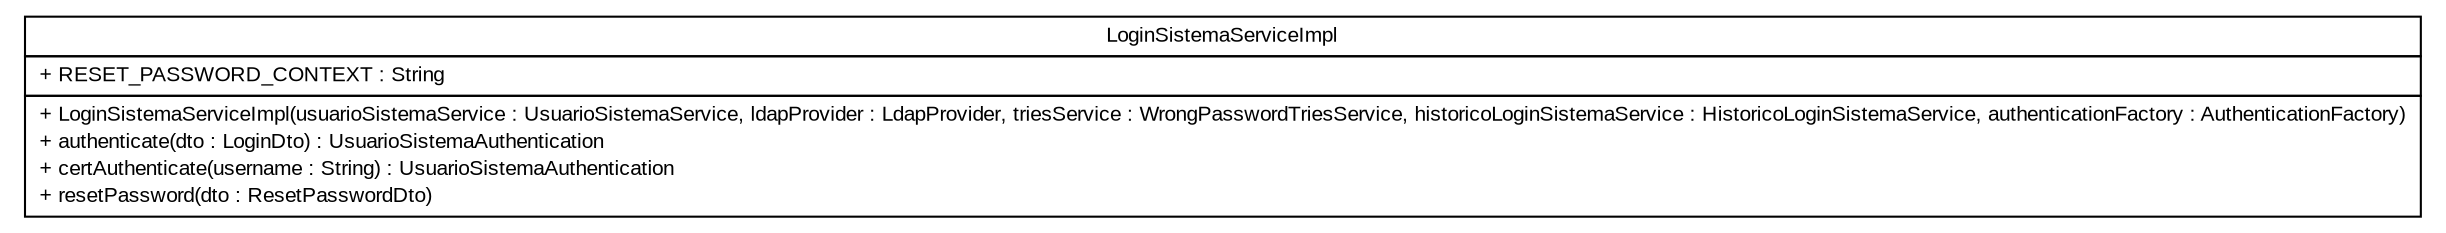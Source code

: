 #!/usr/local/bin/dot
#
# Class diagram 
# Generated by UMLGraph version R5_6 (http://www.umlgraph.org/)
#

digraph G {
	edge [fontname="arial",fontsize=10,labelfontname="arial",labelfontsize=10];
	node [fontname="arial",fontsize=10,shape=plaintext];
	nodesep=0.25;
	ranksep=0.5;
	// br.gov.to.sefaz.seg.business.authentication.service.impl.LoginSistemaServiceImpl
	c1409 [label=<<table title="br.gov.to.sefaz.seg.business.authentication.service.impl.LoginSistemaServiceImpl" border="0" cellborder="1" cellspacing="0" cellpadding="2" port="p" href="./LoginSistemaServiceImpl.html">
		<tr><td><table border="0" cellspacing="0" cellpadding="1">
<tr><td align="center" balign="center"> LoginSistemaServiceImpl </td></tr>
		</table></td></tr>
		<tr><td><table border="0" cellspacing="0" cellpadding="1">
<tr><td align="left" balign="left"> + RESET_PASSWORD_CONTEXT : String </td></tr>
		</table></td></tr>
		<tr><td><table border="0" cellspacing="0" cellpadding="1">
<tr><td align="left" balign="left"> + LoginSistemaServiceImpl(usuarioSistemaService : UsuarioSistemaService, ldapProvider : LdapProvider, triesService : WrongPasswordTriesService, historicoLoginSistemaService : HistoricoLoginSistemaService, authenticationFactory : AuthenticationFactory) </td></tr>
<tr><td align="left" balign="left"> + authenticate(dto : LoginDto) : UsuarioSistemaAuthentication </td></tr>
<tr><td align="left" balign="left"> + certAuthenticate(username : String) : UsuarioSistemaAuthentication </td></tr>
<tr><td align="left" balign="left"> + resetPassword(dto : ResetPasswordDto) </td></tr>
		</table></td></tr>
		</table>>, URL="./LoginSistemaServiceImpl.html", fontname="arial", fontcolor="black", fontsize=10.0];
}

